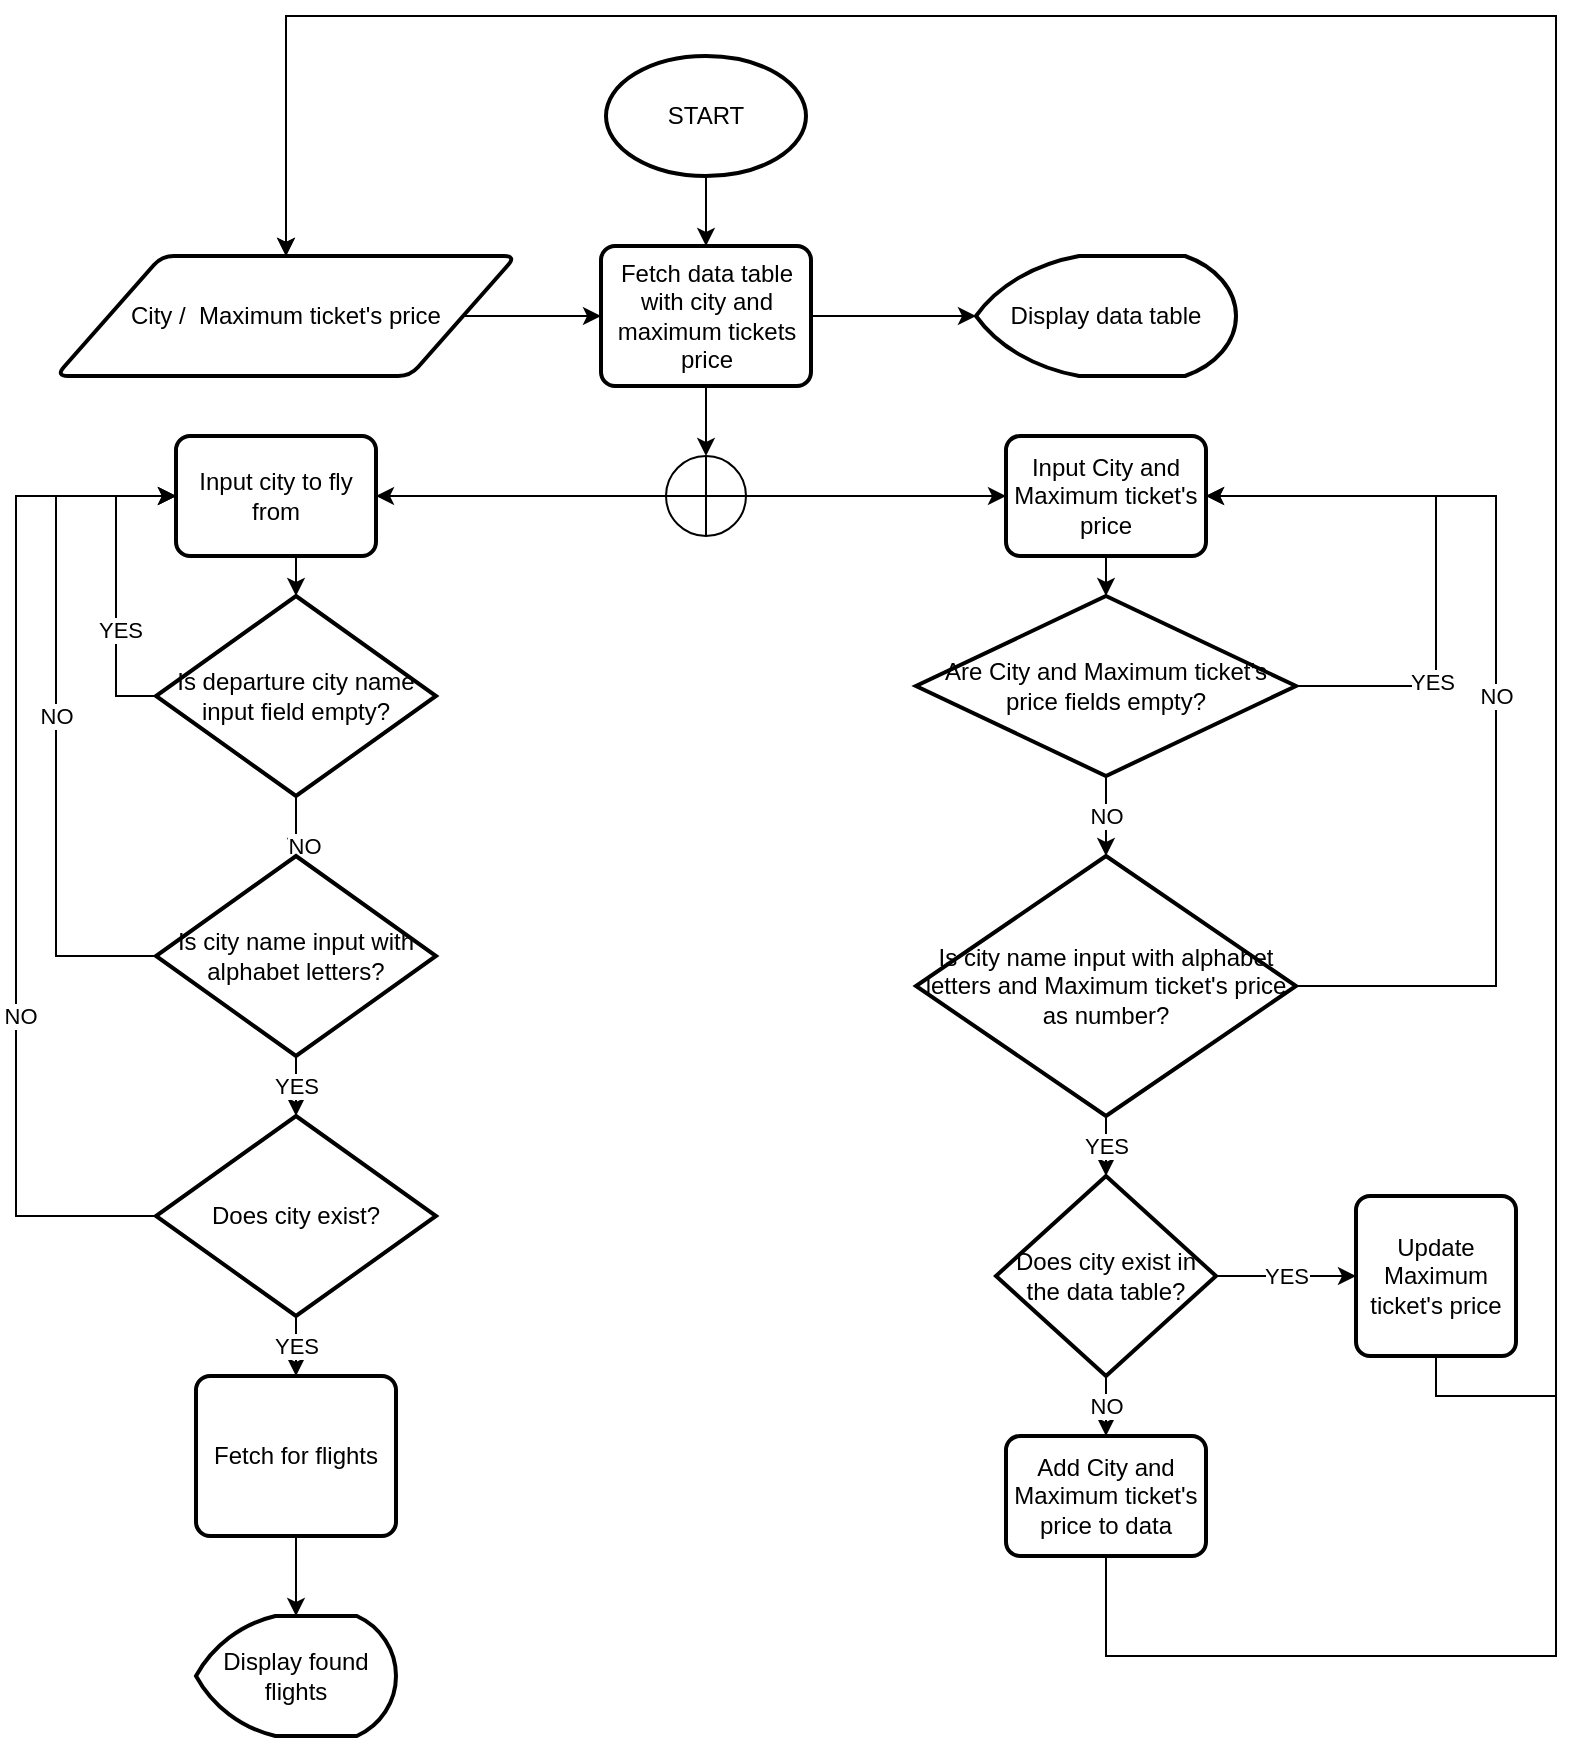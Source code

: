 <mxfile version="14.4.3" type="device"><diagram id="cjm4scFAaYwq47CVRRLZ" name="Page-1"><mxGraphModel dx="1038" dy="491" grid="1" gridSize="10" guides="1" tooltips="1" connect="1" arrows="1" fold="1" page="1" pageScale="1" pageWidth="850" pageHeight="1100" math="0" shadow="0"><root><mxCell id="0"/><mxCell id="1" parent="0"/><mxCell id="ZTijkm2aFUGPRmEsbA-H-10" style="edgeStyle=orthogonalEdgeStyle;rounded=0;orthogonalLoop=1;jettySize=auto;html=1;exitX=0.5;exitY=1;exitDx=0;exitDy=0;exitPerimeter=0;entryX=0.5;entryY=0;entryDx=0;entryDy=0;" edge="1" parent="1" source="ZTijkm2aFUGPRmEsbA-H-2" target="ZTijkm2aFUGPRmEsbA-H-6"><mxGeometry relative="1" as="geometry"/></mxCell><mxCell id="ZTijkm2aFUGPRmEsbA-H-2" value="START" style="strokeWidth=2;html=1;shape=mxgraph.flowchart.start_1;whiteSpace=wrap;" vertex="1" parent="1"><mxGeometry x="345" y="30" width="100" height="60" as="geometry"/></mxCell><mxCell id="ZTijkm2aFUGPRmEsbA-H-9" style="edgeStyle=orthogonalEdgeStyle;rounded=0;orthogonalLoop=1;jettySize=auto;html=1;exitX=1;exitY=0.5;exitDx=0;exitDy=0;entryX=0;entryY=0.5;entryDx=0;entryDy=0;" edge="1" parent="1" source="ZTijkm2aFUGPRmEsbA-H-3" target="ZTijkm2aFUGPRmEsbA-H-6"><mxGeometry relative="1" as="geometry"/></mxCell><mxCell id="ZTijkm2aFUGPRmEsbA-H-3" value="City /&amp;nbsp; Maximum ticket's price" style="shape=parallelogram;html=1;strokeWidth=2;perimeter=parallelogramPerimeter;whiteSpace=wrap;rounded=1;arcSize=12;size=0.23;" vertex="1" parent="1"><mxGeometry x="70" y="130" width="230" height="60" as="geometry"/></mxCell><mxCell id="ZTijkm2aFUGPRmEsbA-H-4" value="Display data table" style="strokeWidth=2;html=1;shape=mxgraph.flowchart.display;whiteSpace=wrap;" vertex="1" parent="1"><mxGeometry x="530" y="130" width="130" height="60" as="geometry"/></mxCell><mxCell id="ZTijkm2aFUGPRmEsbA-H-7" style="edgeStyle=orthogonalEdgeStyle;rounded=0;orthogonalLoop=1;jettySize=auto;html=1;exitX=0.5;exitY=1;exitDx=0;exitDy=0;entryX=0.5;entryY=0;entryDx=0;entryDy=0;entryPerimeter=0;" edge="1" parent="1" source="ZTijkm2aFUGPRmEsbA-H-6"><mxGeometry relative="1" as="geometry"><mxPoint x="395" y="230" as="targetPoint"/></mxGeometry></mxCell><mxCell id="ZTijkm2aFUGPRmEsbA-H-8" style="edgeStyle=orthogonalEdgeStyle;rounded=0;orthogonalLoop=1;jettySize=auto;html=1;exitX=1;exitY=0.5;exitDx=0;exitDy=0;entryX=0;entryY=0.5;entryDx=0;entryDy=0;entryPerimeter=0;" edge="1" parent="1" source="ZTijkm2aFUGPRmEsbA-H-6" target="ZTijkm2aFUGPRmEsbA-H-4"><mxGeometry relative="1" as="geometry"/></mxCell><mxCell id="ZTijkm2aFUGPRmEsbA-H-6" value="Fetch data table with city and maximum tickets price" style="rounded=1;whiteSpace=wrap;html=1;absoluteArcSize=1;arcSize=14;strokeWidth=2;" vertex="1" parent="1"><mxGeometry x="342.5" y="125" width="105" height="70" as="geometry"/></mxCell><mxCell id="ZTijkm2aFUGPRmEsbA-H-12" style="edgeStyle=orthogonalEdgeStyle;rounded=0;orthogonalLoop=1;jettySize=auto;html=1;exitX=1;exitY=0.5;exitDx=0;exitDy=0;exitPerimeter=0;entryX=0;entryY=0.5;entryDx=0;entryDy=0;" edge="1" parent="1" source="ZTijkm2aFUGPRmEsbA-H-11" target="ZTijkm2aFUGPRmEsbA-H-14"><mxGeometry relative="1" as="geometry"><mxPoint x="480" y="250" as="targetPoint"/></mxGeometry></mxCell><mxCell id="ZTijkm2aFUGPRmEsbA-H-28" style="edgeStyle=orthogonalEdgeStyle;rounded=0;orthogonalLoop=1;jettySize=auto;html=1;exitX=0;exitY=0.5;exitDx=0;exitDy=0;exitPerimeter=0;" edge="1" parent="1" source="ZTijkm2aFUGPRmEsbA-H-11" target="ZTijkm2aFUGPRmEsbA-H-27"><mxGeometry relative="1" as="geometry"/></mxCell><mxCell id="ZTijkm2aFUGPRmEsbA-H-11" value="" style="verticalLabelPosition=bottom;verticalAlign=top;html=1;shape=mxgraph.flowchart.summing_function;" vertex="1" parent="1"><mxGeometry x="375" y="230" width="40" height="40" as="geometry"/></mxCell><mxCell id="ZTijkm2aFUGPRmEsbA-H-34" style="edgeStyle=orthogonalEdgeStyle;rounded=0;orthogonalLoop=1;jettySize=auto;html=1;exitX=0.5;exitY=1;exitDx=0;exitDy=0;entryX=0.5;entryY=0;entryDx=0;entryDy=0;entryPerimeter=0;" edge="1" parent="1" source="ZTijkm2aFUGPRmEsbA-H-14" target="ZTijkm2aFUGPRmEsbA-H-33"><mxGeometry relative="1" as="geometry"/></mxCell><mxCell id="ZTijkm2aFUGPRmEsbA-H-14" value="Input City and Maximum ticket's price" style="rounded=1;whiteSpace=wrap;html=1;absoluteArcSize=1;arcSize=14;strokeWidth=2;" vertex="1" parent="1"><mxGeometry x="545" y="220" width="100" height="60" as="geometry"/></mxCell><mxCell id="ZTijkm2aFUGPRmEsbA-H-17" value="NO" style="edgeStyle=orthogonalEdgeStyle;rounded=0;orthogonalLoop=1;jettySize=auto;html=1;exitX=1;exitY=0.5;exitDx=0;exitDy=0;exitPerimeter=0;entryX=1;entryY=0.5;entryDx=0;entryDy=0;" edge="1" parent="1" source="ZTijkm2aFUGPRmEsbA-H-15" target="ZTijkm2aFUGPRmEsbA-H-14"><mxGeometry relative="1" as="geometry"><Array as="points"><mxPoint x="790" y="495"/><mxPoint x="790" y="250"/></Array></mxGeometry></mxCell><mxCell id="ZTijkm2aFUGPRmEsbA-H-18" value="YES" style="edgeStyle=orthogonalEdgeStyle;rounded=0;orthogonalLoop=1;jettySize=auto;html=1;exitX=0.5;exitY=1;exitDx=0;exitDy=0;exitPerimeter=0;entryX=0.5;entryY=0;entryDx=0;entryDy=0;entryPerimeter=0;" edge="1" parent="1" source="ZTijkm2aFUGPRmEsbA-H-15" target="ZTijkm2aFUGPRmEsbA-H-19"><mxGeometry relative="1" as="geometry"><mxPoint x="595" y="590" as="targetPoint"/></mxGeometry></mxCell><mxCell id="ZTijkm2aFUGPRmEsbA-H-15" value="Is city name input with alphabet letters and Maximum ticket's price as number?" style="strokeWidth=2;html=1;shape=mxgraph.flowchart.decision;whiteSpace=wrap;" vertex="1" parent="1"><mxGeometry x="500" y="430" width="190" height="130" as="geometry"/></mxCell><mxCell id="ZTijkm2aFUGPRmEsbA-H-20" value="YES" style="edgeStyle=orthogonalEdgeStyle;rounded=0;orthogonalLoop=1;jettySize=auto;html=1;exitX=1;exitY=0.5;exitDx=0;exitDy=0;exitPerimeter=0;entryX=0;entryY=0.5;entryDx=0;entryDy=0;" edge="1" parent="1" source="ZTijkm2aFUGPRmEsbA-H-19" target="ZTijkm2aFUGPRmEsbA-H-21"><mxGeometry relative="1" as="geometry"><mxPoint x="710" y="640" as="targetPoint"/></mxGeometry></mxCell><mxCell id="ZTijkm2aFUGPRmEsbA-H-39" value="NO" style="edgeStyle=orthogonalEdgeStyle;rounded=0;orthogonalLoop=1;jettySize=auto;html=1;exitX=0.5;exitY=1;exitDx=0;exitDy=0;exitPerimeter=0;" edge="1" parent="1" source="ZTijkm2aFUGPRmEsbA-H-19" target="ZTijkm2aFUGPRmEsbA-H-24"><mxGeometry relative="1" as="geometry"/></mxCell><mxCell id="ZTijkm2aFUGPRmEsbA-H-19" value="Does city exist in the data table?" style="strokeWidth=2;html=1;shape=mxgraph.flowchart.decision;whiteSpace=wrap;" vertex="1" parent="1"><mxGeometry x="540" y="590" width="110" height="100" as="geometry"/></mxCell><mxCell id="ZTijkm2aFUGPRmEsbA-H-25" style="edgeStyle=orthogonalEdgeStyle;rounded=0;orthogonalLoop=1;jettySize=auto;html=1;exitX=0.5;exitY=1;exitDx=0;exitDy=0;entryX=0.5;entryY=0;entryDx=0;entryDy=0;" edge="1" parent="1" source="ZTijkm2aFUGPRmEsbA-H-21" target="ZTijkm2aFUGPRmEsbA-H-3"><mxGeometry relative="1" as="geometry"><Array as="points"><mxPoint x="760" y="700"/><mxPoint x="820" y="700"/><mxPoint x="820" y="10"/><mxPoint x="185" y="10"/></Array></mxGeometry></mxCell><mxCell id="ZTijkm2aFUGPRmEsbA-H-21" value="Update Maximum ticket's price" style="rounded=1;whiteSpace=wrap;html=1;absoluteArcSize=1;arcSize=14;strokeWidth=2;" vertex="1" parent="1"><mxGeometry x="720" y="600" width="80" height="80" as="geometry"/></mxCell><mxCell id="ZTijkm2aFUGPRmEsbA-H-26" style="edgeStyle=orthogonalEdgeStyle;rounded=0;orthogonalLoop=1;jettySize=auto;html=1;exitX=0.5;exitY=1;exitDx=0;exitDy=0;entryX=0.5;entryY=0;entryDx=0;entryDy=0;" edge="1" parent="1" source="ZTijkm2aFUGPRmEsbA-H-24" target="ZTijkm2aFUGPRmEsbA-H-3"><mxGeometry relative="1" as="geometry"><Array as="points"><mxPoint x="595" y="830"/><mxPoint x="820" y="830"/><mxPoint x="820" y="10"/><mxPoint x="185" y="10"/></Array></mxGeometry></mxCell><mxCell id="ZTijkm2aFUGPRmEsbA-H-24" value="Add City and Maximum ticket's price to data" style="rounded=1;whiteSpace=wrap;html=1;absoluteArcSize=1;arcSize=14;strokeWidth=2;" vertex="1" parent="1"><mxGeometry x="545" y="720" width="100" height="60" as="geometry"/></mxCell><mxCell id="ZTijkm2aFUGPRmEsbA-H-30" style="edgeStyle=orthogonalEdgeStyle;rounded=0;orthogonalLoop=1;jettySize=auto;html=1;exitX=0.5;exitY=1;exitDx=0;exitDy=0;entryX=0.5;entryY=0;entryDx=0;entryDy=0;entryPerimeter=0;" edge="1" parent="1" source="ZTijkm2aFUGPRmEsbA-H-40" target="ZTijkm2aFUGPRmEsbA-H-29"><mxGeometry relative="1" as="geometry"/></mxCell><mxCell id="ZTijkm2aFUGPRmEsbA-H-41" value="NO" style="edgeLabel;html=1;align=center;verticalAlign=middle;resizable=0;points=[];" vertex="1" connectable="0" parent="ZTijkm2aFUGPRmEsbA-H-30"><mxGeometry x="0.669" y="4" relative="1" as="geometry"><mxPoint as="offset"/></mxGeometry></mxCell><mxCell id="ZTijkm2aFUGPRmEsbA-H-27" value="Input city to fly from" style="rounded=1;whiteSpace=wrap;html=1;absoluteArcSize=1;arcSize=14;strokeWidth=2;" vertex="1" parent="1"><mxGeometry x="130" y="220" width="100" height="60" as="geometry"/></mxCell><mxCell id="ZTijkm2aFUGPRmEsbA-H-31" value="NO" style="edgeStyle=orthogonalEdgeStyle;rounded=0;orthogonalLoop=1;jettySize=auto;html=1;exitX=0;exitY=0.5;exitDx=0;exitDy=0;exitPerimeter=0;entryX=0;entryY=0.5;entryDx=0;entryDy=0;" edge="1" parent="1" source="ZTijkm2aFUGPRmEsbA-H-29" target="ZTijkm2aFUGPRmEsbA-H-27"><mxGeometry relative="1" as="geometry"><Array as="points"><mxPoint x="70" y="480"/><mxPoint x="70" y="250"/></Array></mxGeometry></mxCell><mxCell id="ZTijkm2aFUGPRmEsbA-H-48" value="YES" style="edgeStyle=orthogonalEdgeStyle;rounded=0;orthogonalLoop=1;jettySize=auto;html=1;exitX=0.5;exitY=1;exitDx=0;exitDy=0;exitPerimeter=0;entryX=0.5;entryY=0;entryDx=0;entryDy=0;entryPerimeter=0;" edge="1" parent="1" source="ZTijkm2aFUGPRmEsbA-H-29" target="ZTijkm2aFUGPRmEsbA-H-46"><mxGeometry relative="1" as="geometry"/></mxCell><mxCell id="ZTijkm2aFUGPRmEsbA-H-29" value="&lt;span&gt;Is city name input with alphabet letters?&lt;/span&gt;" style="strokeWidth=2;html=1;shape=mxgraph.flowchart.decision;whiteSpace=wrap;" vertex="1" parent="1"><mxGeometry x="120" y="430" width="140" height="100" as="geometry"/></mxCell><mxCell id="ZTijkm2aFUGPRmEsbA-H-35" value="NO" style="edgeStyle=orthogonalEdgeStyle;rounded=0;orthogonalLoop=1;jettySize=auto;html=1;exitX=0.5;exitY=1;exitDx=0;exitDy=0;exitPerimeter=0;entryX=0.5;entryY=0;entryDx=0;entryDy=0;entryPerimeter=0;" edge="1" parent="1" source="ZTijkm2aFUGPRmEsbA-H-33" target="ZTijkm2aFUGPRmEsbA-H-15"><mxGeometry relative="1" as="geometry"/></mxCell><mxCell id="ZTijkm2aFUGPRmEsbA-H-36" style="edgeStyle=orthogonalEdgeStyle;rounded=0;orthogonalLoop=1;jettySize=auto;html=1;exitX=1;exitY=0.5;exitDx=0;exitDy=0;exitPerimeter=0;entryX=1;entryY=0.5;entryDx=0;entryDy=0;" edge="1" parent="1" source="ZTijkm2aFUGPRmEsbA-H-33" target="ZTijkm2aFUGPRmEsbA-H-14"><mxGeometry relative="1" as="geometry"><mxPoint x="650" y="250" as="targetPoint"/><Array as="points"><mxPoint x="760" y="345"/><mxPoint x="760" y="250"/></Array></mxGeometry></mxCell><mxCell id="ZTijkm2aFUGPRmEsbA-H-37" value="YES" style="edgeLabel;html=1;align=center;verticalAlign=middle;resizable=0;points=[];" vertex="1" connectable="0" parent="ZTijkm2aFUGPRmEsbA-H-36"><mxGeometry x="-0.518" y="2" relative="1" as="geometry"><mxPoint as="offset"/></mxGeometry></mxCell><mxCell id="ZTijkm2aFUGPRmEsbA-H-33" value="Are City and Maximum ticket's price fields empty?" style="strokeWidth=2;html=1;shape=mxgraph.flowchart.decision;whiteSpace=wrap;" vertex="1" parent="1"><mxGeometry x="500" y="300" width="190" height="90" as="geometry"/></mxCell><mxCell id="ZTijkm2aFUGPRmEsbA-H-42" style="edgeStyle=orthogonalEdgeStyle;rounded=0;orthogonalLoop=1;jettySize=auto;html=1;exitX=0;exitY=0.5;exitDx=0;exitDy=0;exitPerimeter=0;entryX=0;entryY=0.5;entryDx=0;entryDy=0;" edge="1" parent="1" source="ZTijkm2aFUGPRmEsbA-H-40" target="ZTijkm2aFUGPRmEsbA-H-27"><mxGeometry relative="1" as="geometry"/></mxCell><mxCell id="ZTijkm2aFUGPRmEsbA-H-45" value="YES" style="edgeLabel;html=1;align=center;verticalAlign=middle;resizable=0;points=[];" vertex="1" connectable="0" parent="ZTijkm2aFUGPRmEsbA-H-42"><mxGeometry x="-0.295" y="-2" relative="1" as="geometry"><mxPoint as="offset"/></mxGeometry></mxCell><mxCell id="ZTijkm2aFUGPRmEsbA-H-40" value="&lt;span&gt;Is departure city name input field empty?&lt;/span&gt;" style="strokeWidth=2;html=1;shape=mxgraph.flowchart.decision;whiteSpace=wrap;" vertex="1" parent="1"><mxGeometry x="120" y="300" width="140" height="100" as="geometry"/></mxCell><mxCell id="ZTijkm2aFUGPRmEsbA-H-43" style="edgeStyle=orthogonalEdgeStyle;rounded=0;orthogonalLoop=1;jettySize=auto;html=1;exitX=0.5;exitY=1;exitDx=0;exitDy=0;entryX=0.5;entryY=0;entryDx=0;entryDy=0;entryPerimeter=0;" edge="1" parent="1" source="ZTijkm2aFUGPRmEsbA-H-27" target="ZTijkm2aFUGPRmEsbA-H-40"><mxGeometry relative="1" as="geometry"><mxPoint x="180" y="280" as="sourcePoint"/><mxPoint x="180" y="470" as="targetPoint"/></mxGeometry></mxCell><mxCell id="ZTijkm2aFUGPRmEsbA-H-49" style="edgeStyle=orthogonalEdgeStyle;rounded=0;orthogonalLoop=1;jettySize=auto;html=1;exitX=0;exitY=0.5;exitDx=0;exitDy=0;exitPerimeter=0;entryX=0;entryY=0.5;entryDx=0;entryDy=0;" edge="1" parent="1" source="ZTijkm2aFUGPRmEsbA-H-46" target="ZTijkm2aFUGPRmEsbA-H-27"><mxGeometry relative="1" as="geometry"><Array as="points"><mxPoint x="50" y="610"/><mxPoint x="50" y="250"/></Array></mxGeometry></mxCell><mxCell id="ZTijkm2aFUGPRmEsbA-H-50" value="NO" style="edgeLabel;html=1;align=center;verticalAlign=middle;resizable=0;points=[];" vertex="1" connectable="0" parent="ZTijkm2aFUGPRmEsbA-H-49"><mxGeometry x="-0.333" y="-2" relative="1" as="geometry"><mxPoint as="offset"/></mxGeometry></mxCell><mxCell id="ZTijkm2aFUGPRmEsbA-H-51" value="YES" style="edgeStyle=orthogonalEdgeStyle;rounded=0;orthogonalLoop=1;jettySize=auto;html=1;exitX=0.5;exitY=1;exitDx=0;exitDy=0;exitPerimeter=0;entryX=0.5;entryY=0;entryDx=0;entryDy=0;" edge="1" parent="1" source="ZTijkm2aFUGPRmEsbA-H-46" target="ZTijkm2aFUGPRmEsbA-H-52"><mxGeometry relative="1" as="geometry"><mxPoint x="190" y="690" as="targetPoint"/></mxGeometry></mxCell><mxCell id="ZTijkm2aFUGPRmEsbA-H-46" value="&lt;span&gt;Does city exist?&lt;/span&gt;" style="strokeWidth=2;html=1;shape=mxgraph.flowchart.decision;whiteSpace=wrap;" vertex="1" parent="1"><mxGeometry x="120" y="560" width="140" height="100" as="geometry"/></mxCell><mxCell id="ZTijkm2aFUGPRmEsbA-H-54" style="edgeStyle=orthogonalEdgeStyle;rounded=0;orthogonalLoop=1;jettySize=auto;html=1;exitX=0.5;exitY=1;exitDx=0;exitDy=0;" edge="1" parent="1" source="ZTijkm2aFUGPRmEsbA-H-52" target="ZTijkm2aFUGPRmEsbA-H-53"><mxGeometry relative="1" as="geometry"/></mxCell><mxCell id="ZTijkm2aFUGPRmEsbA-H-52" value="Fetch for flights" style="rounded=1;whiteSpace=wrap;html=1;absoluteArcSize=1;arcSize=14;strokeWidth=2;" vertex="1" parent="1"><mxGeometry x="140" y="690" width="100" height="80" as="geometry"/></mxCell><mxCell id="ZTijkm2aFUGPRmEsbA-H-53" value="Display found flights" style="strokeWidth=2;html=1;shape=mxgraph.flowchart.display;whiteSpace=wrap;" vertex="1" parent="1"><mxGeometry x="140" y="810" width="100" height="60" as="geometry"/></mxCell></root></mxGraphModel></diagram></mxfile>